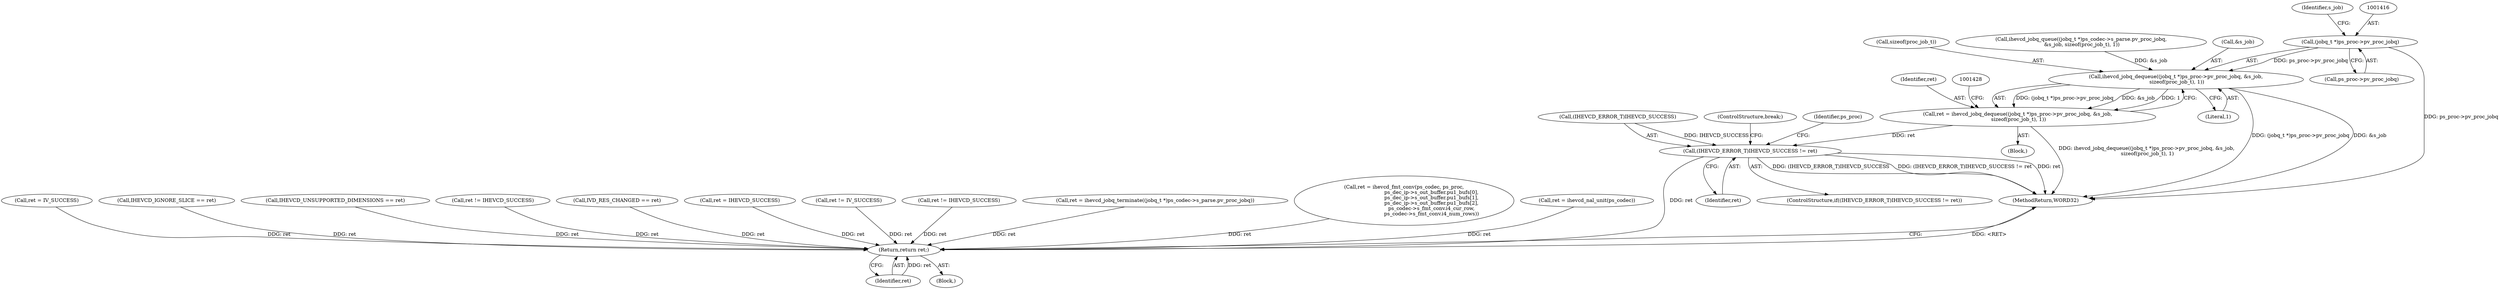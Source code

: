 digraph "0_Android_a33f6725d7e9f92330f995ce2dcf4faa33f6433f@pointer" {
"1001415" [label="(Call,(jobq_t *)ps_proc->pv_proc_jobq)"];
"1001414" [label="(Call,ihevcd_jobq_dequeue((jobq_t *)ps_proc->pv_proc_jobq, &s_job,\n sizeof(proc_job_t), 1))"];
"1001412" [label="(Call,ret = ihevcd_jobq_dequeue((jobq_t *)ps_proc->pv_proc_jobq, &s_job,\n sizeof(proc_job_t), 1))"];
"1001426" [label="(Call,(IHEVCD_ERROR_T)IHEVCD_SUCCESS != ret)"];
"1001904" [label="(Return,return ret;)"];
"1001417" [label="(Call,ps_proc->pv_proc_jobq)"];
"1001427" [label="(Call,(IHEVCD_ERROR_T)IHEVCD_SUCCESS)"];
"1000146" [label="(Call,ret = IV_SUCCESS)"];
"1001396" [label="(Block,)"];
"1001074" [label="(Call,IHEVCD_IGNORE_SLICE == ret)"];
"1001113" [label="(Call,IHEVCD_UNSUPPORTED_DIMENSIONS == ret)"];
"1001421" [label="(Identifier,s_job)"];
"1001424" [label="(Literal,1)"];
"1001414" [label="(Call,ihevcd_jobq_dequeue((jobq_t *)ps_proc->pv_proc_jobq, &s_job,\n sizeof(proc_job_t), 1))"];
"1001426" [label="(Call,(IHEVCD_ERROR_T)IHEVCD_SUCCESS != ret)"];
"1001905" [label="(Identifier,ret)"];
"1001222" [label="(Call,ret != IHEVCD_SUCCESS)"];
"1001422" [label="(Call,sizeof(proc_job_t))"];
"1000144" [label="(Block,)"];
"1001361" [label="(Call,ihevcd_jobq_queue((jobq_t *)ps_codec->s_parse.pv_proc_jobq,\n &s_job, sizeof(proc_job_t), 1))"];
"1001431" [label="(ControlStructure,break;)"];
"1001415" [label="(Call,(jobq_t *)ps_proc->pv_proc_jobq)"];
"1001906" [label="(MethodReturn,WORD32)"];
"1001110" [label="(Call,IVD_RES_CHANGED == ret)"];
"1001168" [label="(Call,ret = IHEVCD_SUCCESS)"];
"1001189" [label="(Call,ret != IV_SUCCESS)"];
"1001412" [label="(Call,ret = ihevcd_jobq_dequeue((jobq_t *)ps_proc->pv_proc_jobq, &s_job,\n sizeof(proc_job_t), 1))"];
"1001430" [label="(Identifier,ret)"];
"1001155" [label="(Call,ret != IHEVCD_SUCCESS)"];
"1001425" [label="(ControlStructure,if((IHEVCD_ERROR_T)IHEVCD_SUCCESS != ret))"];
"1001904" [label="(Return,return ret;)"];
"1001413" [label="(Identifier,ret)"];
"1001384" [label="(Call,ret = ihevcd_jobq_terminate((jobq_t *)ps_codec->s_parse.pv_proc_jobq))"];
"1001434" [label="(Identifier,ps_proc)"];
"1001635" [label="(Call,ret = ihevcd_fmt_conv(ps_codec, ps_proc,\n                                  ps_dec_ip->s_out_buffer.pu1_bufs[0],\n                                  ps_dec_ip->s_out_buffer.pu1_bufs[1],\n                                  ps_dec_ip->s_out_buffer.pu1_bufs[2],\n                                  ps_codec->s_fmt_conv.i4_cur_row,\n                                  ps_codec->s_fmt_conv.i4_num_rows))"];
"1000972" [label="(Call,ret = ihevcd_nal_unit(ps_codec))"];
"1001420" [label="(Call,&s_job)"];
"1001415" -> "1001414"  [label="AST: "];
"1001415" -> "1001417"  [label="CFG: "];
"1001416" -> "1001415"  [label="AST: "];
"1001417" -> "1001415"  [label="AST: "];
"1001421" -> "1001415"  [label="CFG: "];
"1001415" -> "1001906"  [label="DDG: ps_proc->pv_proc_jobq"];
"1001415" -> "1001414"  [label="DDG: ps_proc->pv_proc_jobq"];
"1001414" -> "1001412"  [label="AST: "];
"1001414" -> "1001424"  [label="CFG: "];
"1001420" -> "1001414"  [label="AST: "];
"1001422" -> "1001414"  [label="AST: "];
"1001424" -> "1001414"  [label="AST: "];
"1001412" -> "1001414"  [label="CFG: "];
"1001414" -> "1001906"  [label="DDG: (jobq_t *)ps_proc->pv_proc_jobq"];
"1001414" -> "1001906"  [label="DDG: &s_job"];
"1001414" -> "1001412"  [label="DDG: (jobq_t *)ps_proc->pv_proc_jobq"];
"1001414" -> "1001412"  [label="DDG: &s_job"];
"1001414" -> "1001412"  [label="DDG: 1"];
"1001361" -> "1001414"  [label="DDG: &s_job"];
"1001412" -> "1001396"  [label="AST: "];
"1001413" -> "1001412"  [label="AST: "];
"1001428" -> "1001412"  [label="CFG: "];
"1001412" -> "1001906"  [label="DDG: ihevcd_jobq_dequeue((jobq_t *)ps_proc->pv_proc_jobq, &s_job,\n sizeof(proc_job_t), 1)"];
"1001412" -> "1001426"  [label="DDG: ret"];
"1001426" -> "1001425"  [label="AST: "];
"1001426" -> "1001430"  [label="CFG: "];
"1001427" -> "1001426"  [label="AST: "];
"1001430" -> "1001426"  [label="AST: "];
"1001431" -> "1001426"  [label="CFG: "];
"1001434" -> "1001426"  [label="CFG: "];
"1001426" -> "1001906"  [label="DDG: (IHEVCD_ERROR_T)IHEVCD_SUCCESS"];
"1001426" -> "1001906"  [label="DDG: (IHEVCD_ERROR_T)IHEVCD_SUCCESS != ret"];
"1001426" -> "1001906"  [label="DDG: ret"];
"1001427" -> "1001426"  [label="DDG: IHEVCD_SUCCESS"];
"1001426" -> "1001904"  [label="DDG: ret"];
"1001904" -> "1000144"  [label="AST: "];
"1001904" -> "1001905"  [label="CFG: "];
"1001905" -> "1001904"  [label="AST: "];
"1001906" -> "1001904"  [label="CFG: "];
"1001904" -> "1001906"  [label="DDG: <RET>"];
"1001905" -> "1001904"  [label="DDG: ret"];
"1001384" -> "1001904"  [label="DDG: ret"];
"1001155" -> "1001904"  [label="DDG: ret"];
"1001189" -> "1001904"  [label="DDG: ret"];
"1001168" -> "1001904"  [label="DDG: ret"];
"1001074" -> "1001904"  [label="DDG: ret"];
"1000146" -> "1001904"  [label="DDG: ret"];
"1001635" -> "1001904"  [label="DDG: ret"];
"1001222" -> "1001904"  [label="DDG: ret"];
"1000972" -> "1001904"  [label="DDG: ret"];
"1001113" -> "1001904"  [label="DDG: ret"];
"1001110" -> "1001904"  [label="DDG: ret"];
}
